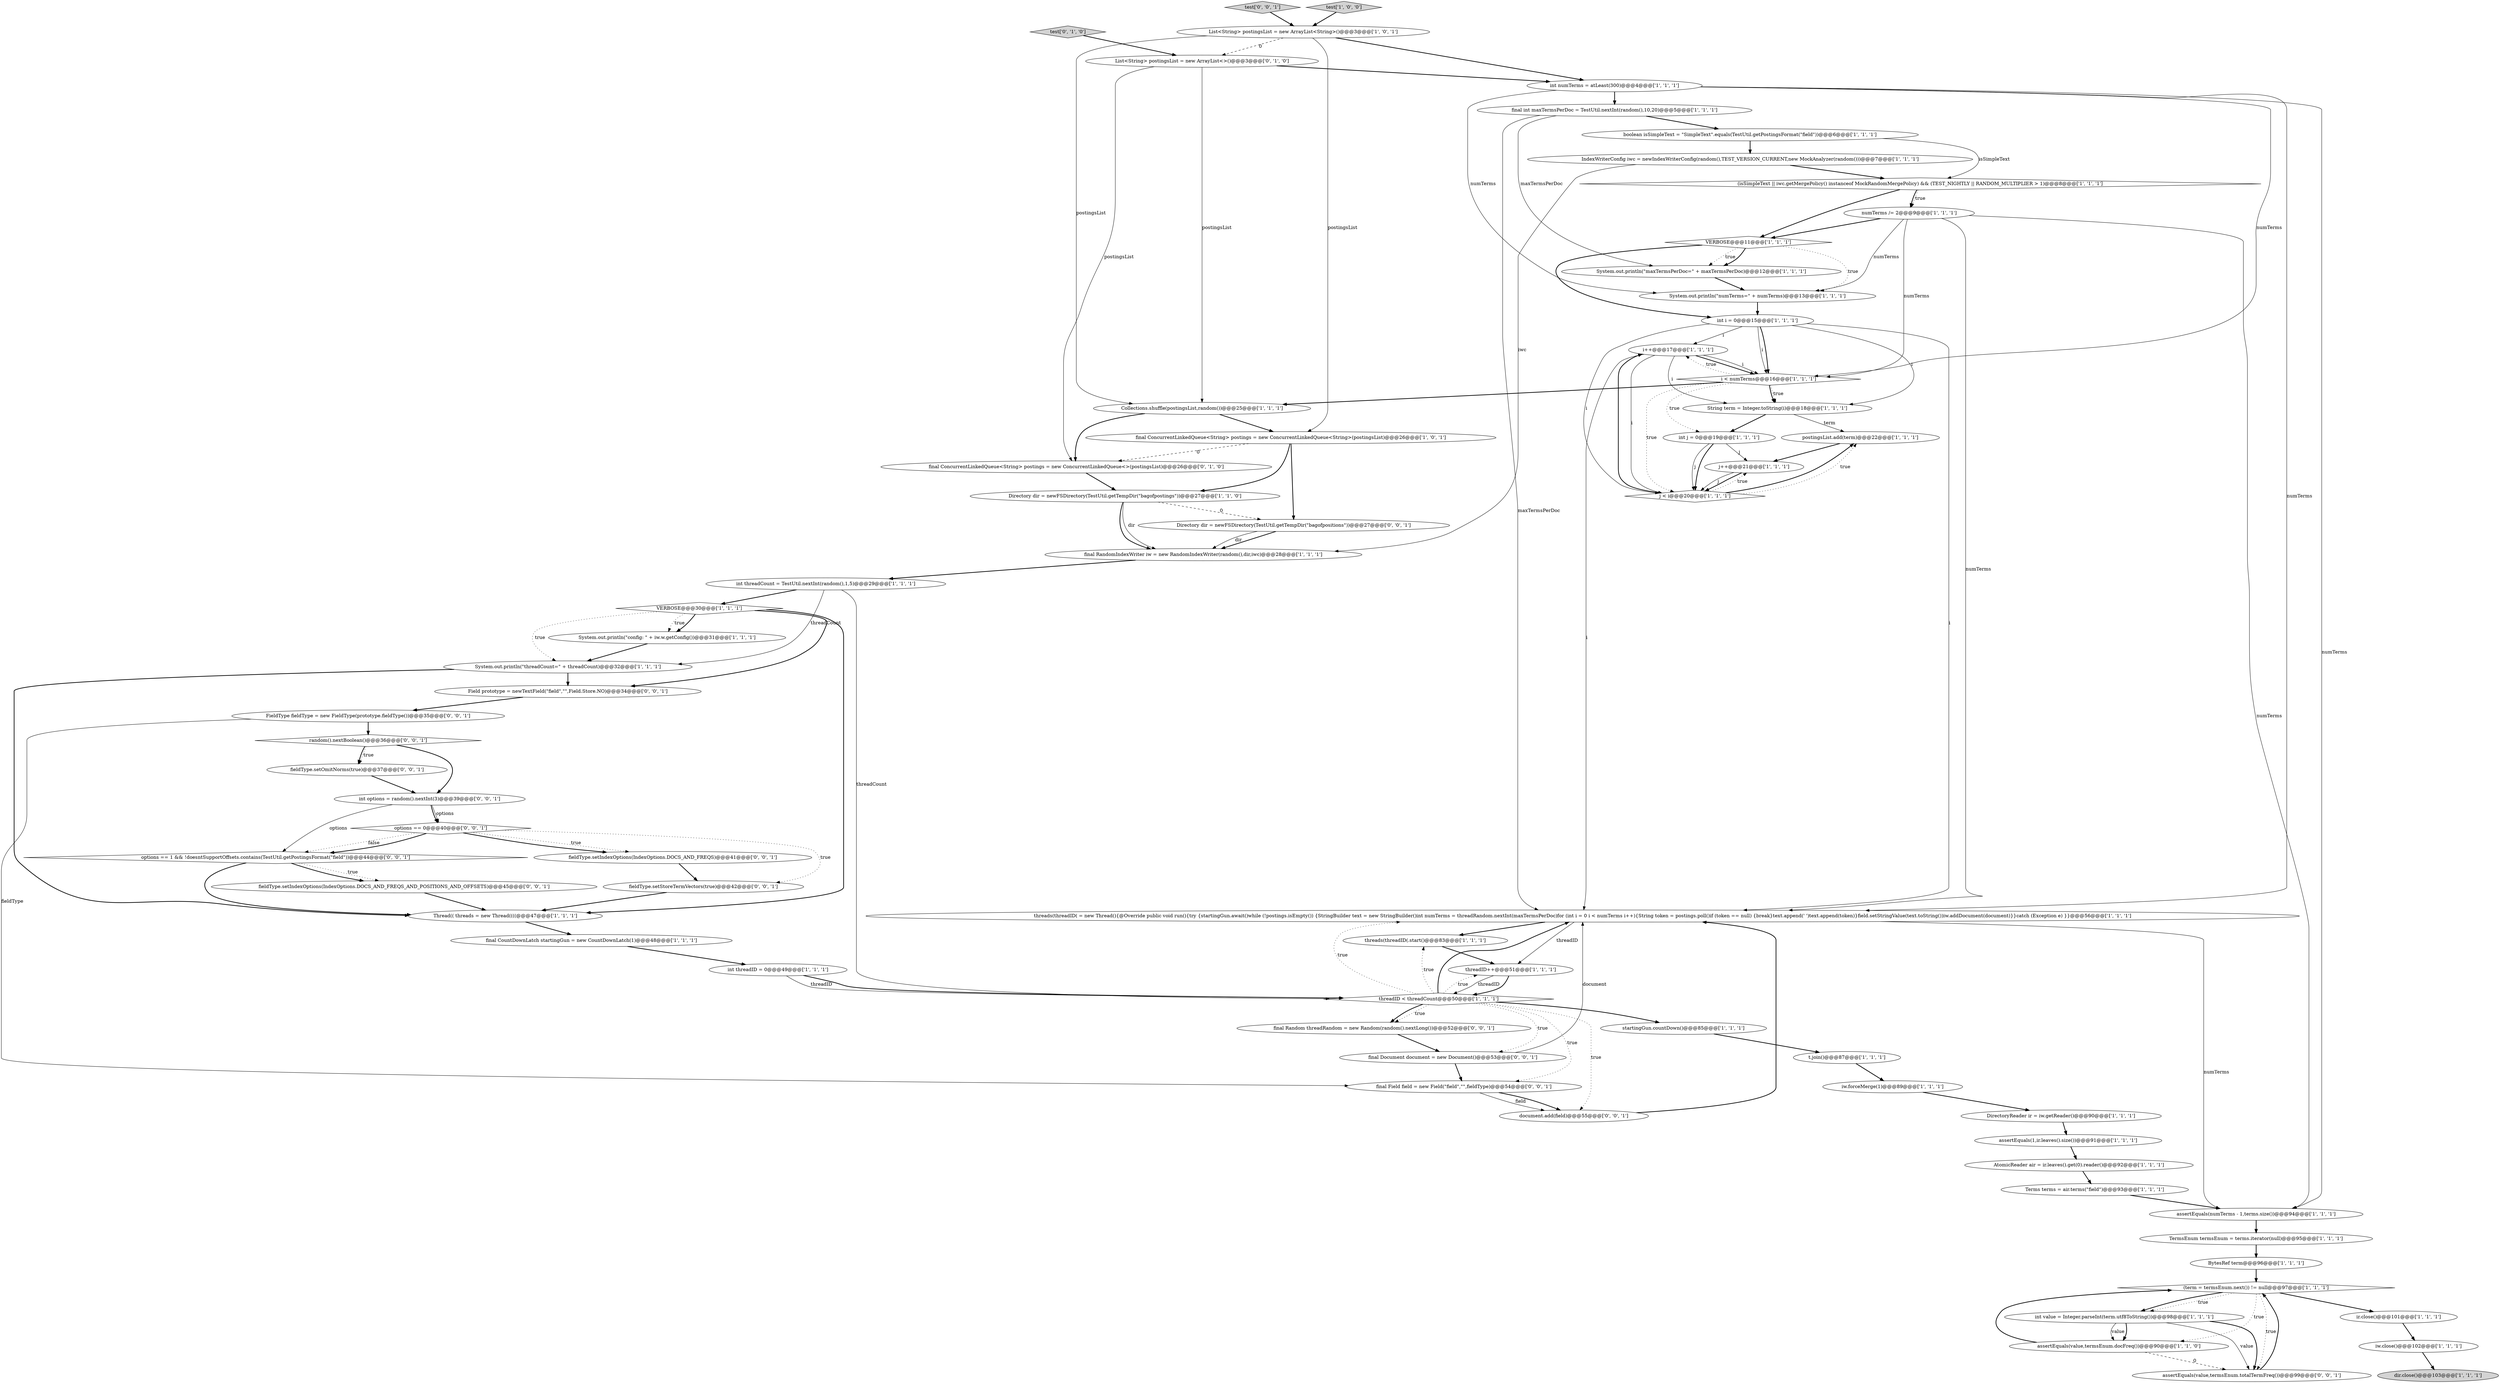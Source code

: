 digraph {
12 [style = filled, label = "iw.close()@@@102@@@['1', '1', '1']", fillcolor = white, shape = ellipse image = "AAA0AAABBB1BBB"];
58 [style = filled, label = "final Document document = new Document()@@@53@@@['0', '0', '1']", fillcolor = white, shape = ellipse image = "AAA0AAABBB3BBB"];
2 [style = filled, label = "threads(threadID( = new Thread(){@Override public void run(){try {startingGun.await()while (!postings.isEmpty()) {StringBuilder text = new StringBuilder()int numTerms = threadRandom.nextInt(maxTermsPerDoc)for (int i = 0 i < numTerms i++){String token = postings.poll()if (token == null) {break}text.append(' ')text.append(token)}field.setStringValue(text.toString())iw.addDocument(document)}}catch (Exception e) }}@@@56@@@['1', '1', '1']", fillcolor = white, shape = ellipse image = "AAA0AAABBB1BBB"];
63 [style = filled, label = "Field prototype = newTextField(\"field\",\"\",Field.Store.NO)@@@34@@@['0', '0', '1']", fillcolor = white, shape = ellipse image = "AAA0AAABBB3BBB"];
18 [style = filled, label = "final CountDownLatch startingGun = new CountDownLatch(1)@@@48@@@['1', '1', '1']", fillcolor = white, shape = ellipse image = "AAA0AAABBB1BBB"];
35 [style = filled, label = "startingGun.countDown()@@@85@@@['1', '1', '1']", fillcolor = white, shape = ellipse image = "AAA0AAABBB1BBB"];
23 [style = filled, label = "int threadCount = TestUtil.nextInt(random(),1,5)@@@29@@@['1', '1', '1']", fillcolor = white, shape = ellipse image = "AAA0AAABBB1BBB"];
28 [style = filled, label = "assertEquals(1,ir.leaves().size())@@@91@@@['1', '1', '1']", fillcolor = white, shape = ellipse image = "AAA0AAABBB1BBB"];
1 [style = filled, label = "i++@@@17@@@['1', '1', '1']", fillcolor = white, shape = ellipse image = "AAA0AAABBB1BBB"];
50 [style = filled, label = "List<String> postingsList = new ArrayList<>()@@@3@@@['0', '1', '0']", fillcolor = white, shape = ellipse image = "AAA1AAABBB2BBB"];
42 [style = filled, label = "Directory dir = newFSDirectory(TestUtil.getTempDir(\"bagofpostings\"))@@@27@@@['1', '1', '0']", fillcolor = white, shape = ellipse image = "AAA0AAABBB1BBB"];
3 [style = filled, label = "(isSimpleText || iwc.getMergePolicy() instanceof MockRandomMergePolicy) && (TEST_NIGHTLY || RANDOM_MULTIPLIER > 1)@@@8@@@['1', '1', '1']", fillcolor = white, shape = diamond image = "AAA0AAABBB1BBB"];
15 [style = filled, label = "int threadID = 0@@@49@@@['1', '1', '1']", fillcolor = white, shape = ellipse image = "AAA0AAABBB1BBB"];
22 [style = filled, label = "dir.close()@@@103@@@['1', '1', '1']", fillcolor = lightgray, shape = ellipse image = "AAA0AAABBB1BBB"];
44 [style = filled, label = "postingsList.add(term)@@@22@@@['1', '1', '1']", fillcolor = white, shape = ellipse image = "AAA0AAABBB1BBB"];
7 [style = filled, label = "final int maxTermsPerDoc = TestUtil.nextInt(random(),10,20)@@@5@@@['1', '1', '1']", fillcolor = white, shape = ellipse image = "AAA0AAABBB1BBB"];
24 [style = filled, label = "System.out.println(\"config: \" + iw.w.getConfig())@@@31@@@['1', '1', '1']", fillcolor = white, shape = ellipse image = "AAA0AAABBB1BBB"];
21 [style = filled, label = "TermsEnum termsEnum = terms.iterator(null)@@@95@@@['1', '1', '1']", fillcolor = white, shape = ellipse image = "AAA0AAABBB1BBB"];
64 [style = filled, label = "test['0', '0', '1']", fillcolor = lightgray, shape = diamond image = "AAA0AAABBB3BBB"];
9 [style = filled, label = "threadID < threadCount@@@50@@@['1', '1', '1']", fillcolor = white, shape = diamond image = "AAA0AAABBB1BBB"];
69 [style = filled, label = "random().nextBoolean()@@@36@@@['0', '0', '1']", fillcolor = white, shape = diamond image = "AAA0AAABBB3BBB"];
10 [style = filled, label = "int j = 0@@@19@@@['1', '1', '1']", fillcolor = white, shape = ellipse image = "AAA0AAABBB1BBB"];
34 [style = filled, label = "System.out.println(\"maxTermsPerDoc=\" + maxTermsPerDoc)@@@12@@@['1', '1', '1']", fillcolor = white, shape = ellipse image = "AAA0AAABBB1BBB"];
57 [style = filled, label = "final Random threadRandom = new Random(random().nextLong())@@@52@@@['0', '0', '1']", fillcolor = white, shape = ellipse image = "AAA0AAABBB3BBB"];
13 [style = filled, label = "numTerms /= 2@@@9@@@['1', '1', '1']", fillcolor = white, shape = ellipse image = "AAA0AAABBB1BBB"];
66 [style = filled, label = "options == 1 && !doesntSupportOffsets.contains(TestUtil.getPostingsFormat(\"field\"))@@@44@@@['0', '0', '1']", fillcolor = white, shape = diamond image = "AAA0AAABBB3BBB"];
5 [style = filled, label = "Collections.shuffle(postingsList,random())@@@25@@@['1', '1', '1']", fillcolor = white, shape = ellipse image = "AAA0AAABBB1BBB"];
31 [style = filled, label = "boolean isSimpleText = \"SimpleText\".equals(TestUtil.getPostingsFormat(\"field\"))@@@6@@@['1', '1', '1']", fillcolor = white, shape = ellipse image = "AAA0AAABBB1BBB"];
56 [style = filled, label = "document.add(field)@@@55@@@['0', '0', '1']", fillcolor = white, shape = ellipse image = "AAA0AAABBB3BBB"];
60 [style = filled, label = "fieldType.setIndexOptions(IndexOptions.DOCS_AND_FREQS_AND_POSITIONS_AND_OFFSETS)@@@45@@@['0', '0', '1']", fillcolor = white, shape = ellipse image = "AAA0AAABBB3BBB"];
67 [style = filled, label = "fieldType.setOmitNorms(true)@@@37@@@['0', '0', '1']", fillcolor = white, shape = ellipse image = "AAA0AAABBB3BBB"];
20 [style = filled, label = "int value = Integer.parseInt(term.utf8ToString())@@@98@@@['1', '1', '1']", fillcolor = white, shape = ellipse image = "AAA0AAABBB1BBB"];
45 [style = filled, label = "j++@@@21@@@['1', '1', '1']", fillcolor = white, shape = ellipse image = "AAA0AAABBB1BBB"];
52 [style = filled, label = "final ConcurrentLinkedQueue<String> postings = new ConcurrentLinkedQueue<>(postingsList)@@@26@@@['0', '1', '0']", fillcolor = white, shape = ellipse image = "AAA1AAABBB2BBB"];
41 [style = filled, label = "final RandomIndexWriter iw = new RandomIndexWriter(random(),dir,iwc)@@@28@@@['1', '1', '1']", fillcolor = white, shape = ellipse image = "AAA0AAABBB1BBB"];
30 [style = filled, label = "VERBOSE@@@30@@@['1', '1', '1']", fillcolor = white, shape = diamond image = "AAA0AAABBB1BBB"];
62 [style = filled, label = "options == 0@@@40@@@['0', '0', '1']", fillcolor = white, shape = diamond image = "AAA0AAABBB3BBB"];
32 [style = filled, label = "i < numTerms@@@16@@@['1', '1', '1']", fillcolor = white, shape = diamond image = "AAA0AAABBB1BBB"];
25 [style = filled, label = "threads(threadID(.start()@@@83@@@['1', '1', '1']", fillcolor = white, shape = ellipse image = "AAA0AAABBB1BBB"];
6 [style = filled, label = "t.join()@@@87@@@['1', '1', '1']", fillcolor = white, shape = ellipse image = "AAA0AAABBB1BBB"];
27 [style = filled, label = "int i = 0@@@15@@@['1', '1', '1']", fillcolor = white, shape = ellipse image = "AAA0AAABBB1BBB"];
14 [style = filled, label = "System.out.println(\"threadCount=\" + threadCount)@@@32@@@['1', '1', '1']", fillcolor = white, shape = ellipse image = "AAA0AAABBB1BBB"];
8 [style = filled, label = "System.out.println(\"numTerms=\" + numTerms)@@@13@@@['1', '1', '1']", fillcolor = white, shape = ellipse image = "AAA0AAABBB1BBB"];
19 [style = filled, label = "ir.close()@@@101@@@['1', '1', '1']", fillcolor = white, shape = ellipse image = "AAA0AAABBB1BBB"];
11 [style = filled, label = "BytesRef term@@@96@@@['1', '1', '1']", fillcolor = white, shape = ellipse image = "AAA0AAABBB1BBB"];
43 [style = filled, label = "assertEquals(value,termsEnum.docFreq())@@@90@@@['1', '1', '0']", fillcolor = white, shape = ellipse image = "AAA0AAABBB1BBB"];
17 [style = filled, label = "List<String> postingsList = new ArrayList<String>()@@@3@@@['1', '0', '1']", fillcolor = white, shape = ellipse image = "AAA0AAABBB1BBB"];
53 [style = filled, label = "final Field field = new Field(\"field\",\"\",fieldType)@@@54@@@['0', '0', '1']", fillcolor = white, shape = ellipse image = "AAA0AAABBB3BBB"];
37 [style = filled, label = "AtomicReader air = ir.leaves().get(0).reader()@@@92@@@['1', '1', '1']", fillcolor = white, shape = ellipse image = "AAA0AAABBB1BBB"];
26 [style = filled, label = "assertEquals(numTerms - 1,terms.size())@@@94@@@['1', '1', '1']", fillcolor = white, shape = ellipse image = "AAA0AAABBB1BBB"];
38 [style = filled, label = "Terms terms = air.terms(\"field\")@@@93@@@['1', '1', '1']", fillcolor = white, shape = ellipse image = "AAA0AAABBB1BBB"];
68 [style = filled, label = "int options = random().nextInt(3)@@@39@@@['0', '0', '1']", fillcolor = white, shape = ellipse image = "AAA0AAABBB3BBB"];
46 [style = filled, label = "int numTerms = atLeast(300)@@@4@@@['1', '1', '1']", fillcolor = white, shape = ellipse image = "AAA0AAABBB1BBB"];
39 [style = filled, label = "(term = termsEnum.next()) != null@@@97@@@['1', '1', '1']", fillcolor = white, shape = diamond image = "AAA0AAABBB1BBB"];
4 [style = filled, label = "final ConcurrentLinkedQueue<String> postings = new ConcurrentLinkedQueue<String>(postingsList)@@@26@@@['1', '0', '1']", fillcolor = white, shape = ellipse image = "AAA0AAABBB1BBB"];
16 [style = filled, label = "Thread(( threads = new Thread((((@@@47@@@['1', '1', '1']", fillcolor = white, shape = ellipse image = "AAA0AAABBB1BBB"];
29 [style = filled, label = "VERBOSE@@@11@@@['1', '1', '1']", fillcolor = white, shape = diamond image = "AAA0AAABBB1BBB"];
48 [style = filled, label = "threadID++@@@51@@@['1', '1', '1']", fillcolor = white, shape = ellipse image = "AAA0AAABBB1BBB"];
65 [style = filled, label = "assertEquals(value,termsEnum.totalTermFreq())@@@99@@@['0', '0', '1']", fillcolor = white, shape = ellipse image = "AAA0AAABBB3BBB"];
40 [style = filled, label = "iw.forceMerge(1)@@@89@@@['1', '1', '1']", fillcolor = white, shape = ellipse image = "AAA0AAABBB1BBB"];
49 [style = filled, label = "j < i@@@20@@@['1', '1', '1']", fillcolor = white, shape = diamond image = "AAA0AAABBB1BBB"];
51 [style = filled, label = "test['0', '1', '0']", fillcolor = lightgray, shape = diamond image = "AAA0AAABBB2BBB"];
54 [style = filled, label = "fieldType.setIndexOptions(IndexOptions.DOCS_AND_FREQS)@@@41@@@['0', '0', '1']", fillcolor = white, shape = ellipse image = "AAA0AAABBB3BBB"];
61 [style = filled, label = "FieldType fieldType = new FieldType(prototype.fieldType())@@@35@@@['0', '0', '1']", fillcolor = white, shape = ellipse image = "AAA0AAABBB3BBB"];
36 [style = filled, label = "String term = Integer.toString(i)@@@18@@@['1', '1', '1']", fillcolor = white, shape = ellipse image = "AAA0AAABBB1BBB"];
33 [style = filled, label = "IndexWriterConfig iwc = newIndexWriterConfig(random(),TEST_VERSION_CURRENT,new MockAnalyzer(random()))@@@7@@@['1', '1', '1']", fillcolor = white, shape = ellipse image = "AAA0AAABBB1BBB"];
55 [style = filled, label = "fieldType.setStoreTermVectors(true)@@@42@@@['0', '0', '1']", fillcolor = white, shape = ellipse image = "AAA0AAABBB3BBB"];
0 [style = filled, label = "test['1', '0', '0']", fillcolor = lightgray, shape = diamond image = "AAA0AAABBB1BBB"];
59 [style = filled, label = "Directory dir = newFSDirectory(TestUtil.getTempDir(\"bagofpositions\"))@@@27@@@['0', '0', '1']", fillcolor = white, shape = ellipse image = "AAA0AAABBB3BBB"];
47 [style = filled, label = "DirectoryReader ir = iw.getReader()@@@90@@@['1', '1', '1']", fillcolor = white, shape = ellipse image = "AAA0AAABBB1BBB"];
23->30 [style = bold, label=""];
38->26 [style = bold, label=""];
39->65 [style = dotted, label="true"];
32->1 [style = dotted, label="true"];
10->45 [style = solid, label="j"];
4->42 [style = bold, label=""];
62->55 [style = dotted, label="true"];
65->39 [style = bold, label=""];
62->66 [style = dotted, label="false"];
41->23 [style = bold, label=""];
60->16 [style = bold, label=""];
58->53 [style = bold, label=""];
30->63 [style = bold, label=""];
50->46 [style = bold, label=""];
20->65 [style = bold, label=""];
64->17 [style = bold, label=""];
27->32 [style = bold, label=""];
10->49 [style = bold, label=""];
62->66 [style = bold, label=""];
13->32 [style = solid, label="numTerms"];
23->14 [style = solid, label="threadCount"];
9->25 [style = dotted, label="true"];
30->14 [style = dotted, label="true"];
9->53 [style = dotted, label="true"];
3->13 [style = bold, label=""];
43->39 [style = bold, label=""];
45->49 [style = solid, label="j"];
20->65 [style = solid, label="value"];
48->9 [style = bold, label=""];
46->32 [style = solid, label="numTerms"];
46->26 [style = solid, label="numTerms"];
15->9 [style = solid, label="threadID"];
32->10 [style = dotted, label="true"];
13->29 [style = bold, label=""];
59->41 [style = bold, label=""];
49->1 [style = bold, label=""];
39->43 [style = dotted, label="true"];
55->16 [style = bold, label=""];
24->14 [style = bold, label=""];
31->33 [style = bold, label=""];
7->34 [style = solid, label="maxTermsPerDoc"];
66->16 [style = bold, label=""];
13->8 [style = solid, label="numTerms"];
68->62 [style = solid, label="options"];
3->13 [style = dotted, label="true"];
27->2 [style = solid, label="i"];
9->57 [style = dotted, label="true"];
1->49 [style = solid, label="i"];
66->60 [style = dotted, label="true"];
35->6 [style = bold, label=""];
68->66 [style = solid, label="options"];
27->36 [style = solid, label="i"];
69->67 [style = dotted, label="true"];
40->47 [style = bold, label=""];
26->21 [style = bold, label=""];
15->9 [style = bold, label=""];
42->41 [style = solid, label="dir"];
63->61 [style = bold, label=""];
13->26 [style = solid, label="numTerms"];
27->49 [style = solid, label="i"];
30->16 [style = bold, label=""];
36->44 [style = solid, label="term"];
9->58 [style = dotted, label="true"];
8->27 [style = bold, label=""];
51->50 [style = bold, label=""];
69->68 [style = bold, label=""];
4->59 [style = bold, label=""];
37->38 [style = bold, label=""];
1->36 [style = solid, label="i"];
47->28 [style = bold, label=""];
0->17 [style = bold, label=""];
46->7 [style = bold, label=""];
9->57 [style = bold, label=""];
49->44 [style = bold, label=""];
61->69 [style = bold, label=""];
62->54 [style = dotted, label="true"];
39->19 [style = bold, label=""];
9->56 [style = dotted, label="true"];
27->1 [style = solid, label="i"];
1->32 [style = bold, label=""];
18->15 [style = bold, label=""];
3->29 [style = bold, label=""];
58->2 [style = solid, label="document"];
21->11 [style = bold, label=""];
29->27 [style = bold, label=""];
25->48 [style = bold, label=""];
14->16 [style = bold, label=""];
29->8 [style = dotted, label="true"];
9->35 [style = bold, label=""];
46->2 [style = solid, label="numTerms"];
17->4 [style = solid, label="postingsList"];
36->10 [style = bold, label=""];
33->41 [style = solid, label="iwc"];
66->60 [style = bold, label=""];
50->52 [style = solid, label="postingsList"];
30->24 [style = dotted, label="true"];
13->2 [style = solid, label="numTerms"];
67->68 [style = bold, label=""];
5->4 [style = bold, label=""];
29->34 [style = dotted, label="true"];
17->5 [style = solid, label="postingsList"];
42->41 [style = bold, label=""];
27->32 [style = solid, label="i"];
7->31 [style = bold, label=""];
49->45 [style = dotted, label="true"];
1->32 [style = solid, label="i"];
50->5 [style = solid, label="postingsList"];
43->65 [style = dashed, label="0"];
10->49 [style = solid, label="j"];
17->50 [style = dashed, label="0"];
20->43 [style = bold, label=""];
7->2 [style = solid, label="maxTermsPerDoc"];
52->42 [style = bold, label=""];
14->63 [style = bold, label=""];
57->58 [style = bold, label=""];
2->26 [style = solid, label="numTerms"];
5->52 [style = bold, label=""];
54->55 [style = bold, label=""];
39->20 [style = dotted, label="true"];
48->9 [style = solid, label="threadID"];
69->67 [style = bold, label=""];
68->62 [style = bold, label=""];
39->20 [style = bold, label=""];
32->5 [style = bold, label=""];
16->18 [style = bold, label=""];
49->44 [style = dotted, label="true"];
9->48 [style = dotted, label="true"];
11->39 [style = bold, label=""];
53->56 [style = bold, label=""];
44->45 [style = bold, label=""];
9->2 [style = bold, label=""];
32->36 [style = dotted, label="true"];
9->2 [style = dotted, label="true"];
2->25 [style = bold, label=""];
2->48 [style = solid, label="threadID"];
1->2 [style = solid, label="i"];
45->49 [style = bold, label=""];
32->49 [style = dotted, label="true"];
62->54 [style = bold, label=""];
12->22 [style = bold, label=""];
53->56 [style = solid, label="field"];
32->36 [style = bold, label=""];
56->2 [style = bold, label=""];
29->34 [style = bold, label=""];
61->53 [style = solid, label="fieldType"];
23->9 [style = solid, label="threadCount"];
59->41 [style = solid, label="dir"];
31->3 [style = solid, label="isSimpleText"];
33->3 [style = bold, label=""];
28->37 [style = bold, label=""];
46->8 [style = solid, label="numTerms"];
4->52 [style = dashed, label="0"];
20->43 [style = solid, label="value"];
34->8 [style = bold, label=""];
42->59 [style = dashed, label="0"];
19->12 [style = bold, label=""];
30->24 [style = bold, label=""];
17->46 [style = bold, label=""];
6->40 [style = bold, label=""];
}

